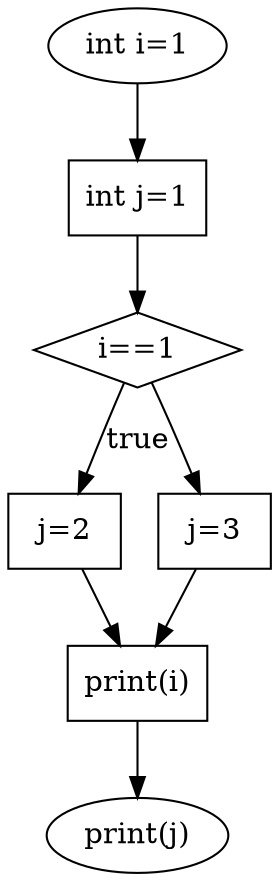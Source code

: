 digraph{
"int i=1"[shape=oval]
"int j=1"[shape=box]
"int i=1" -> "int j=1"
"i==1"[shape=diamond]
"int j=1" -> "i==1"
"j=2"[shape=box]
"i==1" -> "j=2"[label = true]
"j=3"[shape=box]
"i==1" -> "j=3"
"print(i)"[shape=box]
"j=3" -> "print(i)"
"j=2" -> "print(i)"
"print(j)"[shape=oval]
"print(i)" -> "print(j)"
}